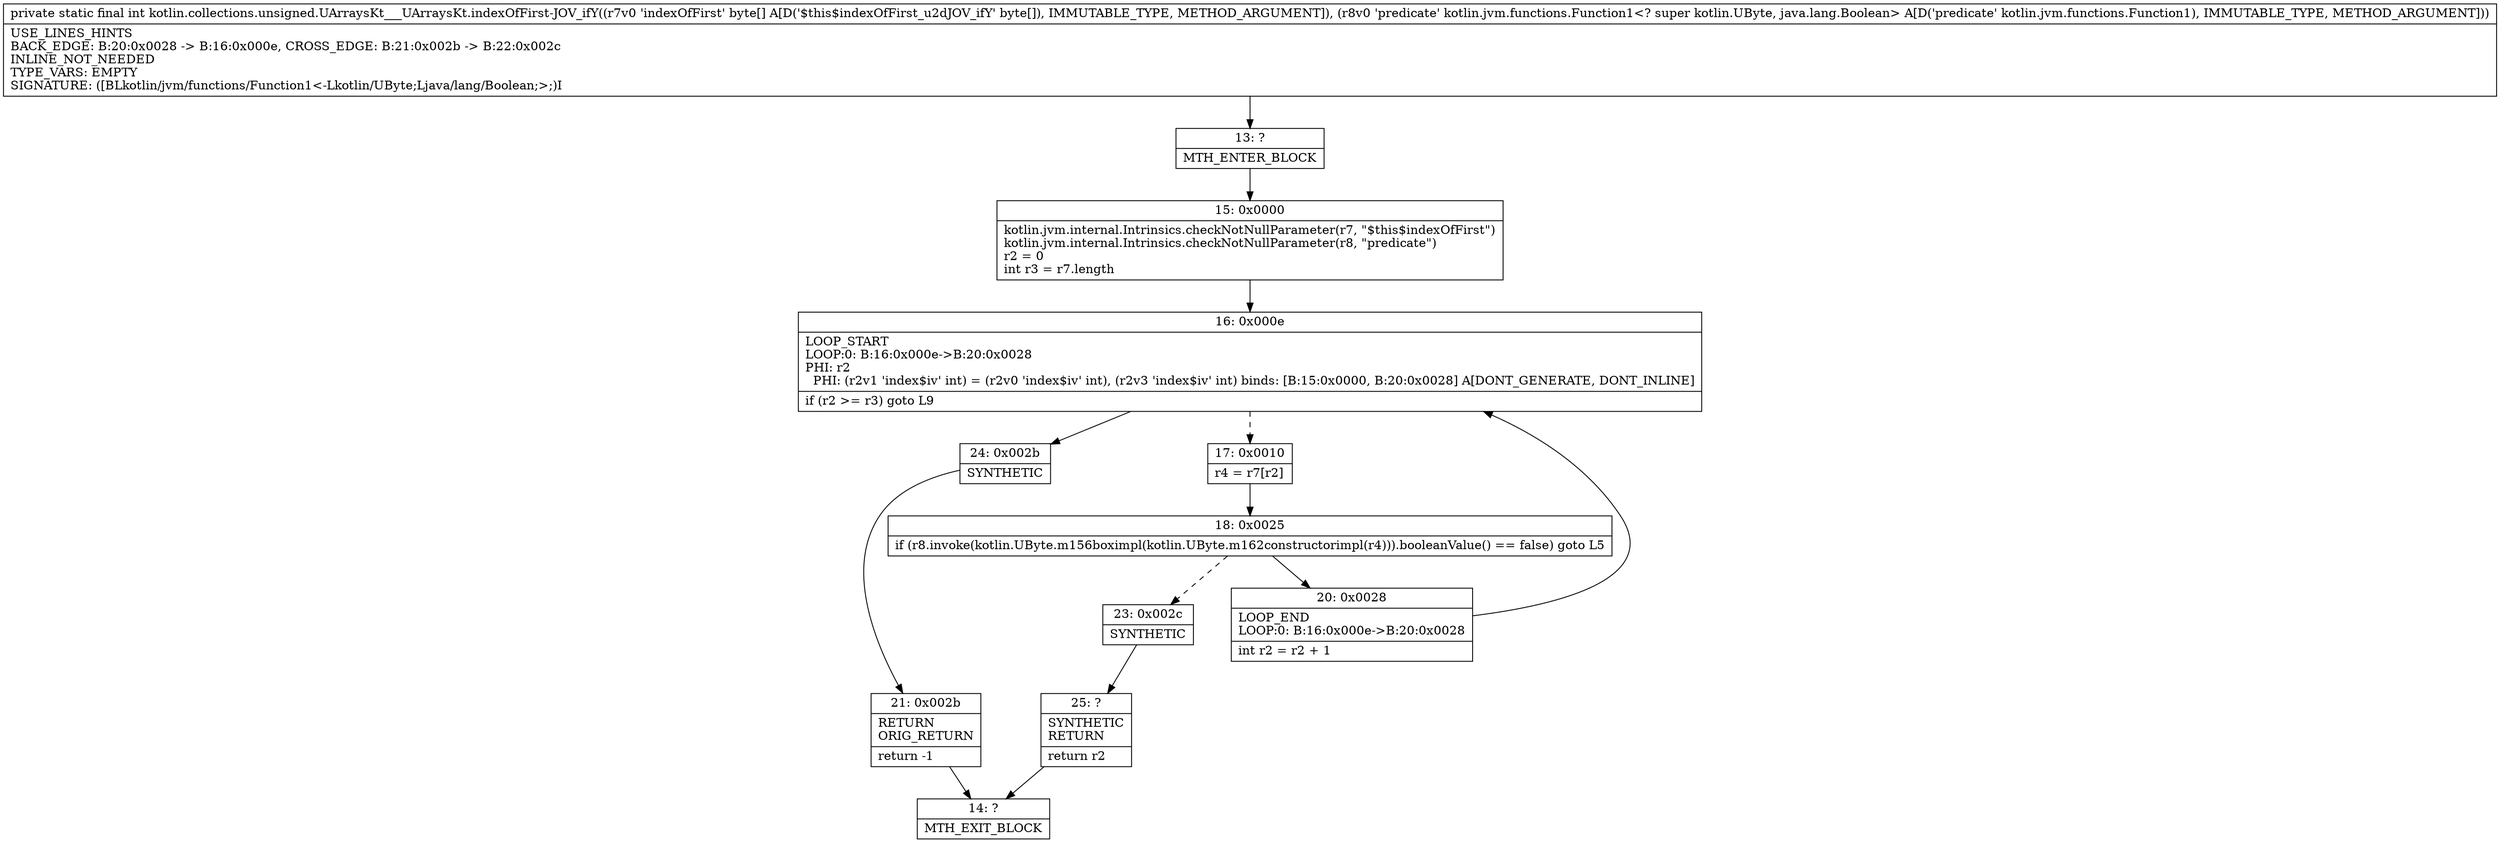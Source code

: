 digraph "CFG forkotlin.collections.unsigned.UArraysKt___UArraysKt.indexOfFirst\-JOV_ifY([BLkotlin\/jvm\/functions\/Function1;)I" {
Node_13 [shape=record,label="{13\:\ ?|MTH_ENTER_BLOCK\l}"];
Node_15 [shape=record,label="{15\:\ 0x0000|kotlin.jvm.internal.Intrinsics.checkNotNullParameter(r7, \"$this$indexOfFirst\")\lkotlin.jvm.internal.Intrinsics.checkNotNullParameter(r8, \"predicate\")\lr2 = 0\lint r3 = r7.length\l}"];
Node_16 [shape=record,label="{16\:\ 0x000e|LOOP_START\lLOOP:0: B:16:0x000e\-\>B:20:0x0028\lPHI: r2 \l  PHI: (r2v1 'index$iv' int) = (r2v0 'index$iv' int), (r2v3 'index$iv' int) binds: [B:15:0x0000, B:20:0x0028] A[DONT_GENERATE, DONT_INLINE]\l|if (r2 \>= r3) goto L9\l}"];
Node_17 [shape=record,label="{17\:\ 0x0010|r4 = r7[r2]\l}"];
Node_18 [shape=record,label="{18\:\ 0x0025|if (r8.invoke(kotlin.UByte.m156boximpl(kotlin.UByte.m162constructorimpl(r4))).booleanValue() == false) goto L5\l}"];
Node_20 [shape=record,label="{20\:\ 0x0028|LOOP_END\lLOOP:0: B:16:0x000e\-\>B:20:0x0028\l|int r2 = r2 + 1\l}"];
Node_23 [shape=record,label="{23\:\ 0x002c|SYNTHETIC\l}"];
Node_25 [shape=record,label="{25\:\ ?|SYNTHETIC\lRETURN\l|return r2\l}"];
Node_14 [shape=record,label="{14\:\ ?|MTH_EXIT_BLOCK\l}"];
Node_24 [shape=record,label="{24\:\ 0x002b|SYNTHETIC\l}"];
Node_21 [shape=record,label="{21\:\ 0x002b|RETURN\lORIG_RETURN\l|return \-1\l}"];
MethodNode[shape=record,label="{private static final int kotlin.collections.unsigned.UArraysKt___UArraysKt.indexOfFirst\-JOV_ifY((r7v0 'indexOfFirst' byte[] A[D('$this$indexOfFirst_u2dJOV_ifY' byte[]), IMMUTABLE_TYPE, METHOD_ARGUMENT]), (r8v0 'predicate' kotlin.jvm.functions.Function1\<? super kotlin.UByte, java.lang.Boolean\> A[D('predicate' kotlin.jvm.functions.Function1), IMMUTABLE_TYPE, METHOD_ARGUMENT]))  | USE_LINES_HINTS\lBACK_EDGE: B:20:0x0028 \-\> B:16:0x000e, CROSS_EDGE: B:21:0x002b \-\> B:22:0x002c\lINLINE_NOT_NEEDED\lTYPE_VARS: EMPTY\lSIGNATURE: ([BLkotlin\/jvm\/functions\/Function1\<\-Lkotlin\/UByte;Ljava\/lang\/Boolean;\>;)I\l}"];
MethodNode -> Node_13;Node_13 -> Node_15;
Node_15 -> Node_16;
Node_16 -> Node_17[style=dashed];
Node_16 -> Node_24;
Node_17 -> Node_18;
Node_18 -> Node_20;
Node_18 -> Node_23[style=dashed];
Node_20 -> Node_16;
Node_23 -> Node_25;
Node_25 -> Node_14;
Node_24 -> Node_21;
Node_21 -> Node_14;
}

